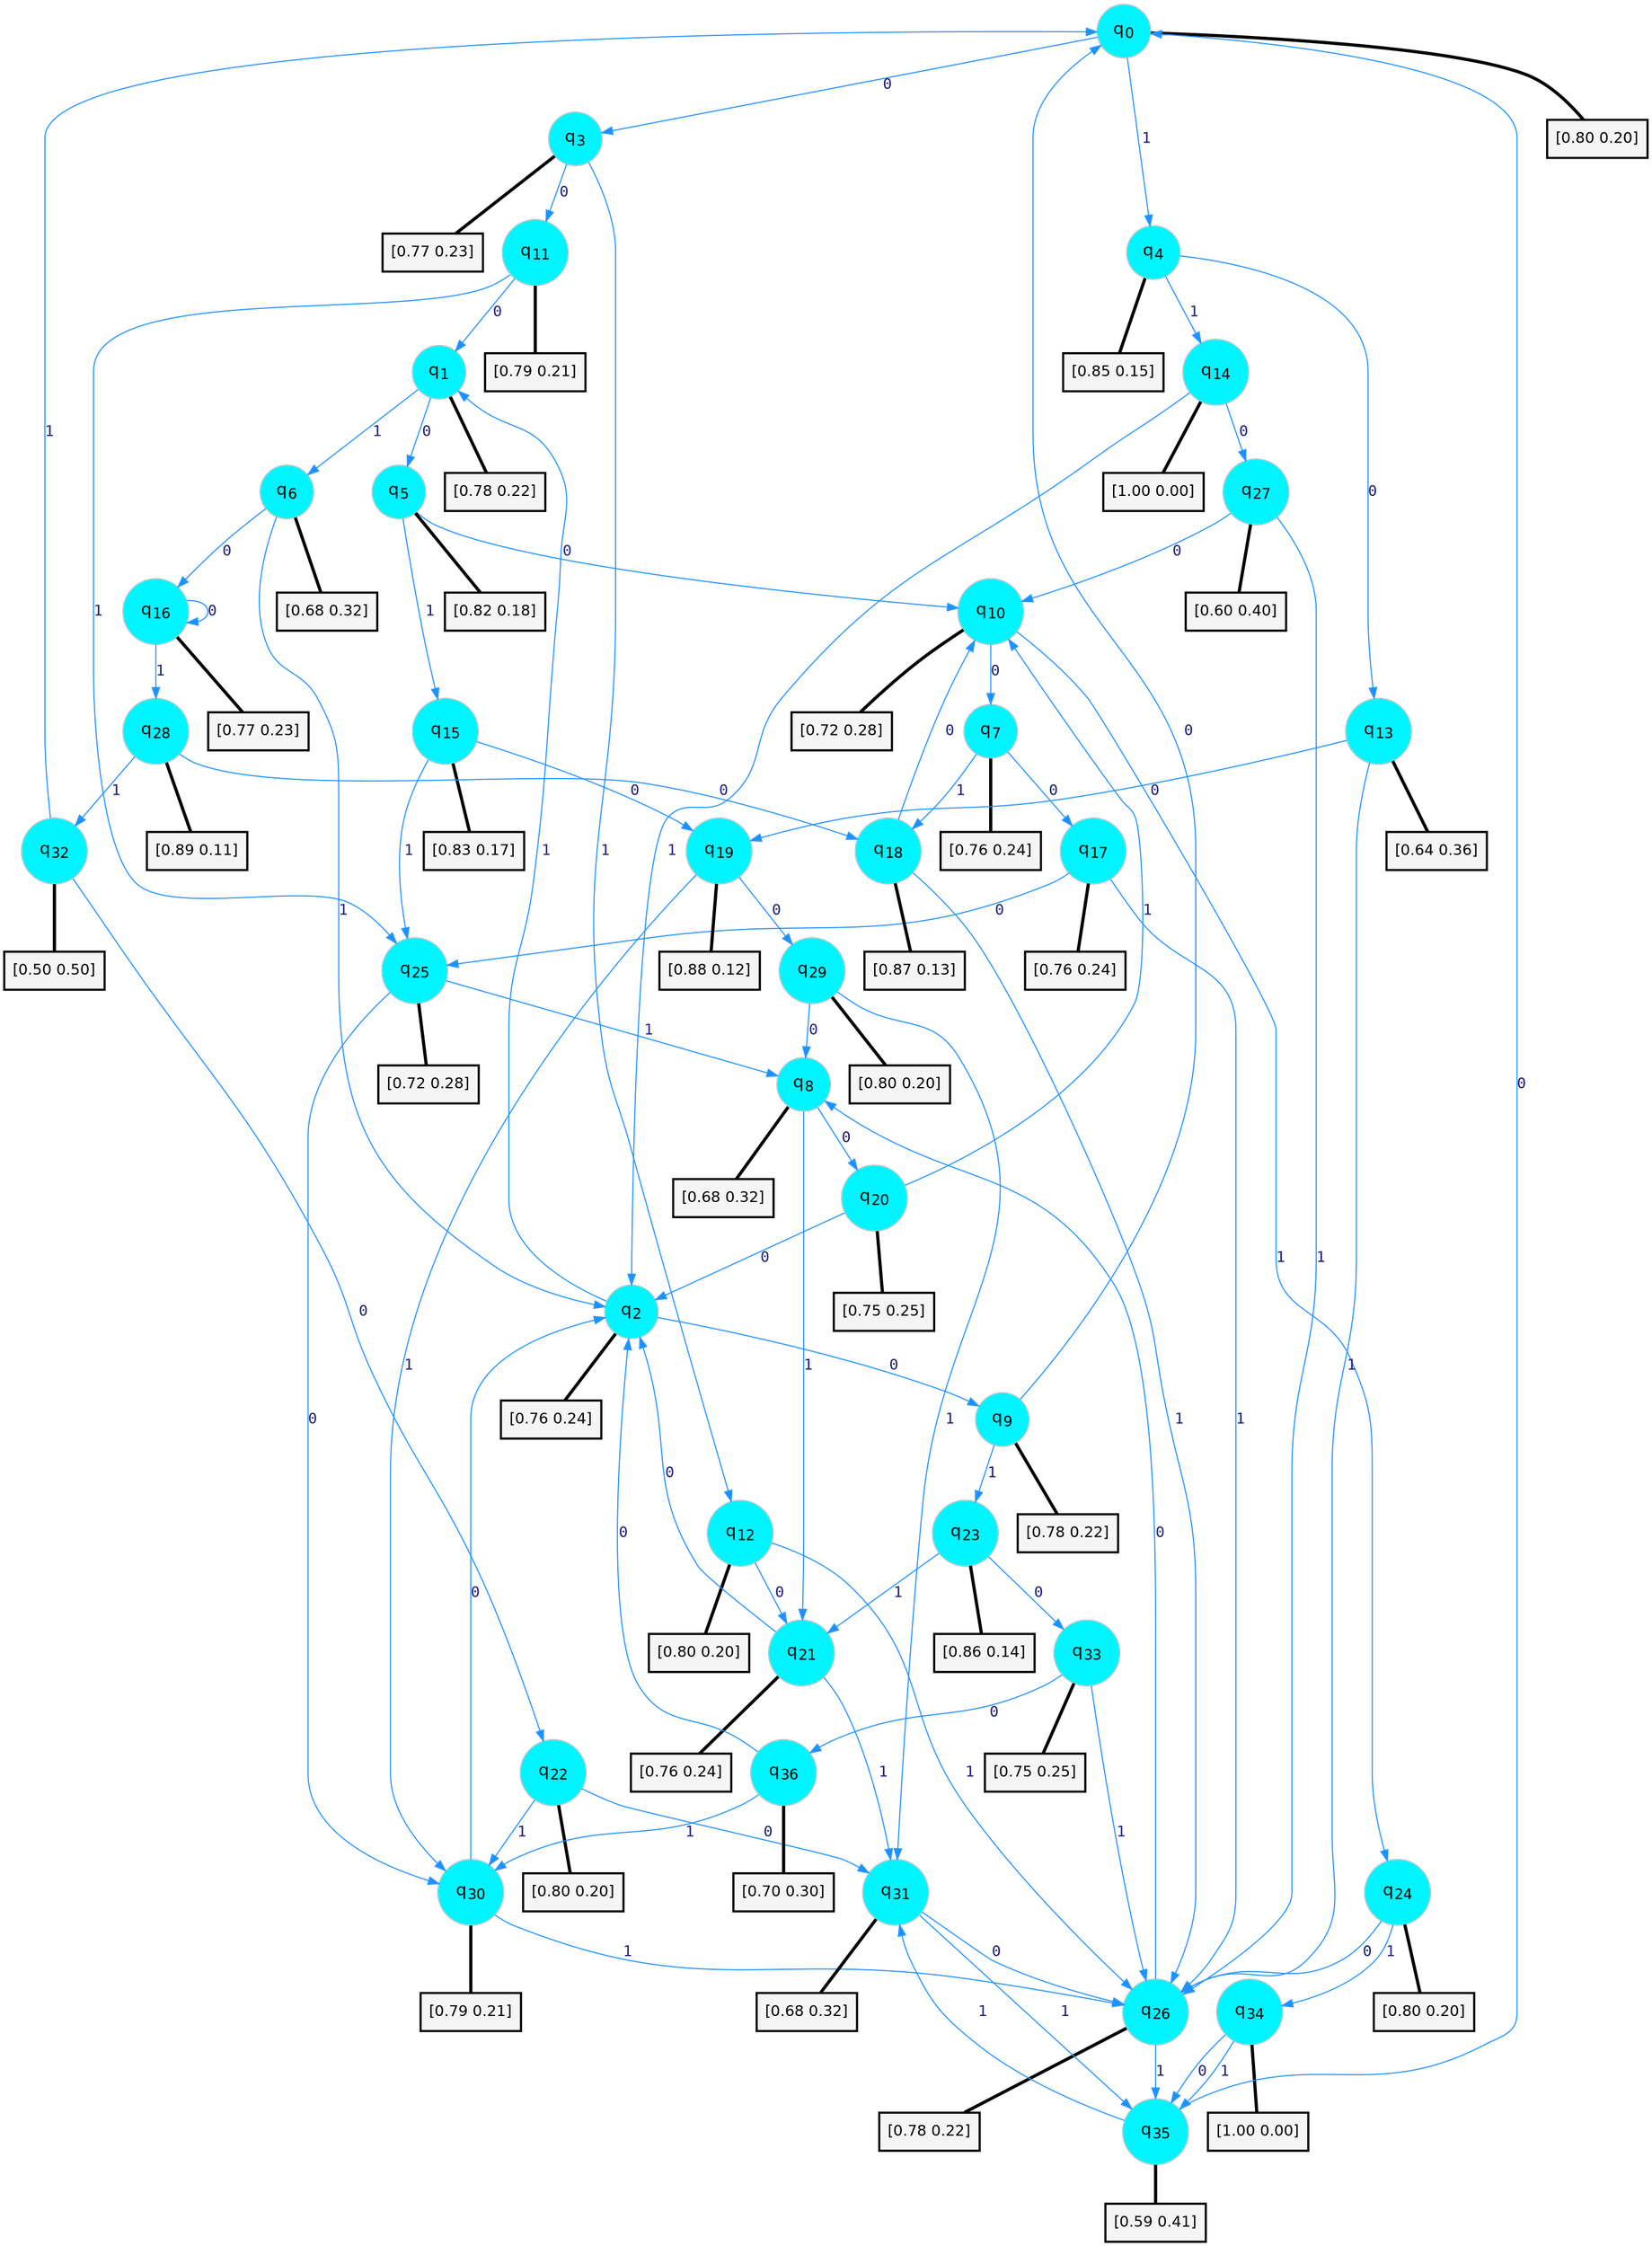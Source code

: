 digraph G {
graph [
bgcolor=transparent, dpi=300, rankdir=TD, size="40,25"];
node [
color=gray, fillcolor=turquoise1, fontcolor=black, fontname=Helvetica, fontsize=16, fontweight=bold, shape=circle, style=filled];
edge [
arrowsize=1, color=dodgerblue1, fontcolor=midnightblue, fontname=courier, fontweight=bold, penwidth=1, style=solid, weight=20];
0[label=<q<SUB>0</SUB>>];
1[label=<q<SUB>1</SUB>>];
2[label=<q<SUB>2</SUB>>];
3[label=<q<SUB>3</SUB>>];
4[label=<q<SUB>4</SUB>>];
5[label=<q<SUB>5</SUB>>];
6[label=<q<SUB>6</SUB>>];
7[label=<q<SUB>7</SUB>>];
8[label=<q<SUB>8</SUB>>];
9[label=<q<SUB>9</SUB>>];
10[label=<q<SUB>10</SUB>>];
11[label=<q<SUB>11</SUB>>];
12[label=<q<SUB>12</SUB>>];
13[label=<q<SUB>13</SUB>>];
14[label=<q<SUB>14</SUB>>];
15[label=<q<SUB>15</SUB>>];
16[label=<q<SUB>16</SUB>>];
17[label=<q<SUB>17</SUB>>];
18[label=<q<SUB>18</SUB>>];
19[label=<q<SUB>19</SUB>>];
20[label=<q<SUB>20</SUB>>];
21[label=<q<SUB>21</SUB>>];
22[label=<q<SUB>22</SUB>>];
23[label=<q<SUB>23</SUB>>];
24[label=<q<SUB>24</SUB>>];
25[label=<q<SUB>25</SUB>>];
26[label=<q<SUB>26</SUB>>];
27[label=<q<SUB>27</SUB>>];
28[label=<q<SUB>28</SUB>>];
29[label=<q<SUB>29</SUB>>];
30[label=<q<SUB>30</SUB>>];
31[label=<q<SUB>31</SUB>>];
32[label=<q<SUB>32</SUB>>];
33[label=<q<SUB>33</SUB>>];
34[label=<q<SUB>34</SUB>>];
35[label=<q<SUB>35</SUB>>];
36[label=<q<SUB>36</SUB>>];
37[label="[0.80 0.20]", shape=box,fontcolor=black, fontname=Helvetica, fontsize=14, penwidth=2, fillcolor=whitesmoke,color=black];
38[label="[0.78 0.22]", shape=box,fontcolor=black, fontname=Helvetica, fontsize=14, penwidth=2, fillcolor=whitesmoke,color=black];
39[label="[0.76 0.24]", shape=box,fontcolor=black, fontname=Helvetica, fontsize=14, penwidth=2, fillcolor=whitesmoke,color=black];
40[label="[0.77 0.23]", shape=box,fontcolor=black, fontname=Helvetica, fontsize=14, penwidth=2, fillcolor=whitesmoke,color=black];
41[label="[0.85 0.15]", shape=box,fontcolor=black, fontname=Helvetica, fontsize=14, penwidth=2, fillcolor=whitesmoke,color=black];
42[label="[0.82 0.18]", shape=box,fontcolor=black, fontname=Helvetica, fontsize=14, penwidth=2, fillcolor=whitesmoke,color=black];
43[label="[0.68 0.32]", shape=box,fontcolor=black, fontname=Helvetica, fontsize=14, penwidth=2, fillcolor=whitesmoke,color=black];
44[label="[0.76 0.24]", shape=box,fontcolor=black, fontname=Helvetica, fontsize=14, penwidth=2, fillcolor=whitesmoke,color=black];
45[label="[0.68 0.32]", shape=box,fontcolor=black, fontname=Helvetica, fontsize=14, penwidth=2, fillcolor=whitesmoke,color=black];
46[label="[0.78 0.22]", shape=box,fontcolor=black, fontname=Helvetica, fontsize=14, penwidth=2, fillcolor=whitesmoke,color=black];
47[label="[0.72 0.28]", shape=box,fontcolor=black, fontname=Helvetica, fontsize=14, penwidth=2, fillcolor=whitesmoke,color=black];
48[label="[0.79 0.21]", shape=box,fontcolor=black, fontname=Helvetica, fontsize=14, penwidth=2, fillcolor=whitesmoke,color=black];
49[label="[0.80 0.20]", shape=box,fontcolor=black, fontname=Helvetica, fontsize=14, penwidth=2, fillcolor=whitesmoke,color=black];
50[label="[0.64 0.36]", shape=box,fontcolor=black, fontname=Helvetica, fontsize=14, penwidth=2, fillcolor=whitesmoke,color=black];
51[label="[1.00 0.00]", shape=box,fontcolor=black, fontname=Helvetica, fontsize=14, penwidth=2, fillcolor=whitesmoke,color=black];
52[label="[0.83 0.17]", shape=box,fontcolor=black, fontname=Helvetica, fontsize=14, penwidth=2, fillcolor=whitesmoke,color=black];
53[label="[0.77 0.23]", shape=box,fontcolor=black, fontname=Helvetica, fontsize=14, penwidth=2, fillcolor=whitesmoke,color=black];
54[label="[0.76 0.24]", shape=box,fontcolor=black, fontname=Helvetica, fontsize=14, penwidth=2, fillcolor=whitesmoke,color=black];
55[label="[0.87 0.13]", shape=box,fontcolor=black, fontname=Helvetica, fontsize=14, penwidth=2, fillcolor=whitesmoke,color=black];
56[label="[0.88 0.12]", shape=box,fontcolor=black, fontname=Helvetica, fontsize=14, penwidth=2, fillcolor=whitesmoke,color=black];
57[label="[0.75 0.25]", shape=box,fontcolor=black, fontname=Helvetica, fontsize=14, penwidth=2, fillcolor=whitesmoke,color=black];
58[label="[0.76 0.24]", shape=box,fontcolor=black, fontname=Helvetica, fontsize=14, penwidth=2, fillcolor=whitesmoke,color=black];
59[label="[0.80 0.20]", shape=box,fontcolor=black, fontname=Helvetica, fontsize=14, penwidth=2, fillcolor=whitesmoke,color=black];
60[label="[0.86 0.14]", shape=box,fontcolor=black, fontname=Helvetica, fontsize=14, penwidth=2, fillcolor=whitesmoke,color=black];
61[label="[0.80 0.20]", shape=box,fontcolor=black, fontname=Helvetica, fontsize=14, penwidth=2, fillcolor=whitesmoke,color=black];
62[label="[0.72 0.28]", shape=box,fontcolor=black, fontname=Helvetica, fontsize=14, penwidth=2, fillcolor=whitesmoke,color=black];
63[label="[0.78 0.22]", shape=box,fontcolor=black, fontname=Helvetica, fontsize=14, penwidth=2, fillcolor=whitesmoke,color=black];
64[label="[0.60 0.40]", shape=box,fontcolor=black, fontname=Helvetica, fontsize=14, penwidth=2, fillcolor=whitesmoke,color=black];
65[label="[0.89 0.11]", shape=box,fontcolor=black, fontname=Helvetica, fontsize=14, penwidth=2, fillcolor=whitesmoke,color=black];
66[label="[0.80 0.20]", shape=box,fontcolor=black, fontname=Helvetica, fontsize=14, penwidth=2, fillcolor=whitesmoke,color=black];
67[label="[0.79 0.21]", shape=box,fontcolor=black, fontname=Helvetica, fontsize=14, penwidth=2, fillcolor=whitesmoke,color=black];
68[label="[0.68 0.32]", shape=box,fontcolor=black, fontname=Helvetica, fontsize=14, penwidth=2, fillcolor=whitesmoke,color=black];
69[label="[0.50 0.50]", shape=box,fontcolor=black, fontname=Helvetica, fontsize=14, penwidth=2, fillcolor=whitesmoke,color=black];
70[label="[0.75 0.25]", shape=box,fontcolor=black, fontname=Helvetica, fontsize=14, penwidth=2, fillcolor=whitesmoke,color=black];
71[label="[1.00 0.00]", shape=box,fontcolor=black, fontname=Helvetica, fontsize=14, penwidth=2, fillcolor=whitesmoke,color=black];
72[label="[0.59 0.41]", shape=box,fontcolor=black, fontname=Helvetica, fontsize=14, penwidth=2, fillcolor=whitesmoke,color=black];
73[label="[0.70 0.30]", shape=box,fontcolor=black, fontname=Helvetica, fontsize=14, penwidth=2, fillcolor=whitesmoke,color=black];
0->3 [label=0];
0->4 [label=1];
0->37 [arrowhead=none, penwidth=3,color=black];
1->5 [label=0];
1->6 [label=1];
1->38 [arrowhead=none, penwidth=3,color=black];
2->9 [label=0];
2->1 [label=1];
2->39 [arrowhead=none, penwidth=3,color=black];
3->11 [label=0];
3->12 [label=1];
3->40 [arrowhead=none, penwidth=3,color=black];
4->13 [label=0];
4->14 [label=1];
4->41 [arrowhead=none, penwidth=3,color=black];
5->10 [label=0];
5->15 [label=1];
5->42 [arrowhead=none, penwidth=3,color=black];
6->16 [label=0];
6->2 [label=1];
6->43 [arrowhead=none, penwidth=3,color=black];
7->17 [label=0];
7->18 [label=1];
7->44 [arrowhead=none, penwidth=3,color=black];
8->20 [label=0];
8->21 [label=1];
8->45 [arrowhead=none, penwidth=3,color=black];
9->0 [label=0];
9->23 [label=1];
9->46 [arrowhead=none, penwidth=3,color=black];
10->7 [label=0];
10->24 [label=1];
10->47 [arrowhead=none, penwidth=3,color=black];
11->1 [label=0];
11->25 [label=1];
11->48 [arrowhead=none, penwidth=3,color=black];
12->21 [label=0];
12->26 [label=1];
12->49 [arrowhead=none, penwidth=3,color=black];
13->19 [label=0];
13->26 [label=1];
13->50 [arrowhead=none, penwidth=3,color=black];
14->27 [label=0];
14->2 [label=1];
14->51 [arrowhead=none, penwidth=3,color=black];
15->19 [label=0];
15->25 [label=1];
15->52 [arrowhead=none, penwidth=3,color=black];
16->16 [label=0];
16->28 [label=1];
16->53 [arrowhead=none, penwidth=3,color=black];
17->25 [label=0];
17->26 [label=1];
17->54 [arrowhead=none, penwidth=3,color=black];
18->10 [label=0];
18->26 [label=1];
18->55 [arrowhead=none, penwidth=3,color=black];
19->29 [label=0];
19->30 [label=1];
19->56 [arrowhead=none, penwidth=3,color=black];
20->2 [label=0];
20->10 [label=1];
20->57 [arrowhead=none, penwidth=3,color=black];
21->2 [label=0];
21->31 [label=1];
21->58 [arrowhead=none, penwidth=3,color=black];
22->31 [label=0];
22->30 [label=1];
22->59 [arrowhead=none, penwidth=3,color=black];
23->33 [label=0];
23->21 [label=1];
23->60 [arrowhead=none, penwidth=3,color=black];
24->26 [label=0];
24->34 [label=1];
24->61 [arrowhead=none, penwidth=3,color=black];
25->30 [label=0];
25->8 [label=1];
25->62 [arrowhead=none, penwidth=3,color=black];
26->8 [label=0];
26->35 [label=1];
26->63 [arrowhead=none, penwidth=3,color=black];
27->10 [label=0];
27->26 [label=1];
27->64 [arrowhead=none, penwidth=3,color=black];
28->18 [label=0];
28->32 [label=1];
28->65 [arrowhead=none, penwidth=3,color=black];
29->8 [label=0];
29->31 [label=1];
29->66 [arrowhead=none, penwidth=3,color=black];
30->2 [label=0];
30->26 [label=1];
30->67 [arrowhead=none, penwidth=3,color=black];
31->26 [label=0];
31->35 [label=1];
31->68 [arrowhead=none, penwidth=3,color=black];
32->22 [label=0];
32->0 [label=1];
32->69 [arrowhead=none, penwidth=3,color=black];
33->36 [label=0];
33->26 [label=1];
33->70 [arrowhead=none, penwidth=3,color=black];
34->35 [label=0];
34->35 [label=1];
34->71 [arrowhead=none, penwidth=3,color=black];
35->0 [label=0];
35->31 [label=1];
35->72 [arrowhead=none, penwidth=3,color=black];
36->2 [label=0];
36->30 [label=1];
36->73 [arrowhead=none, penwidth=3,color=black];
}
